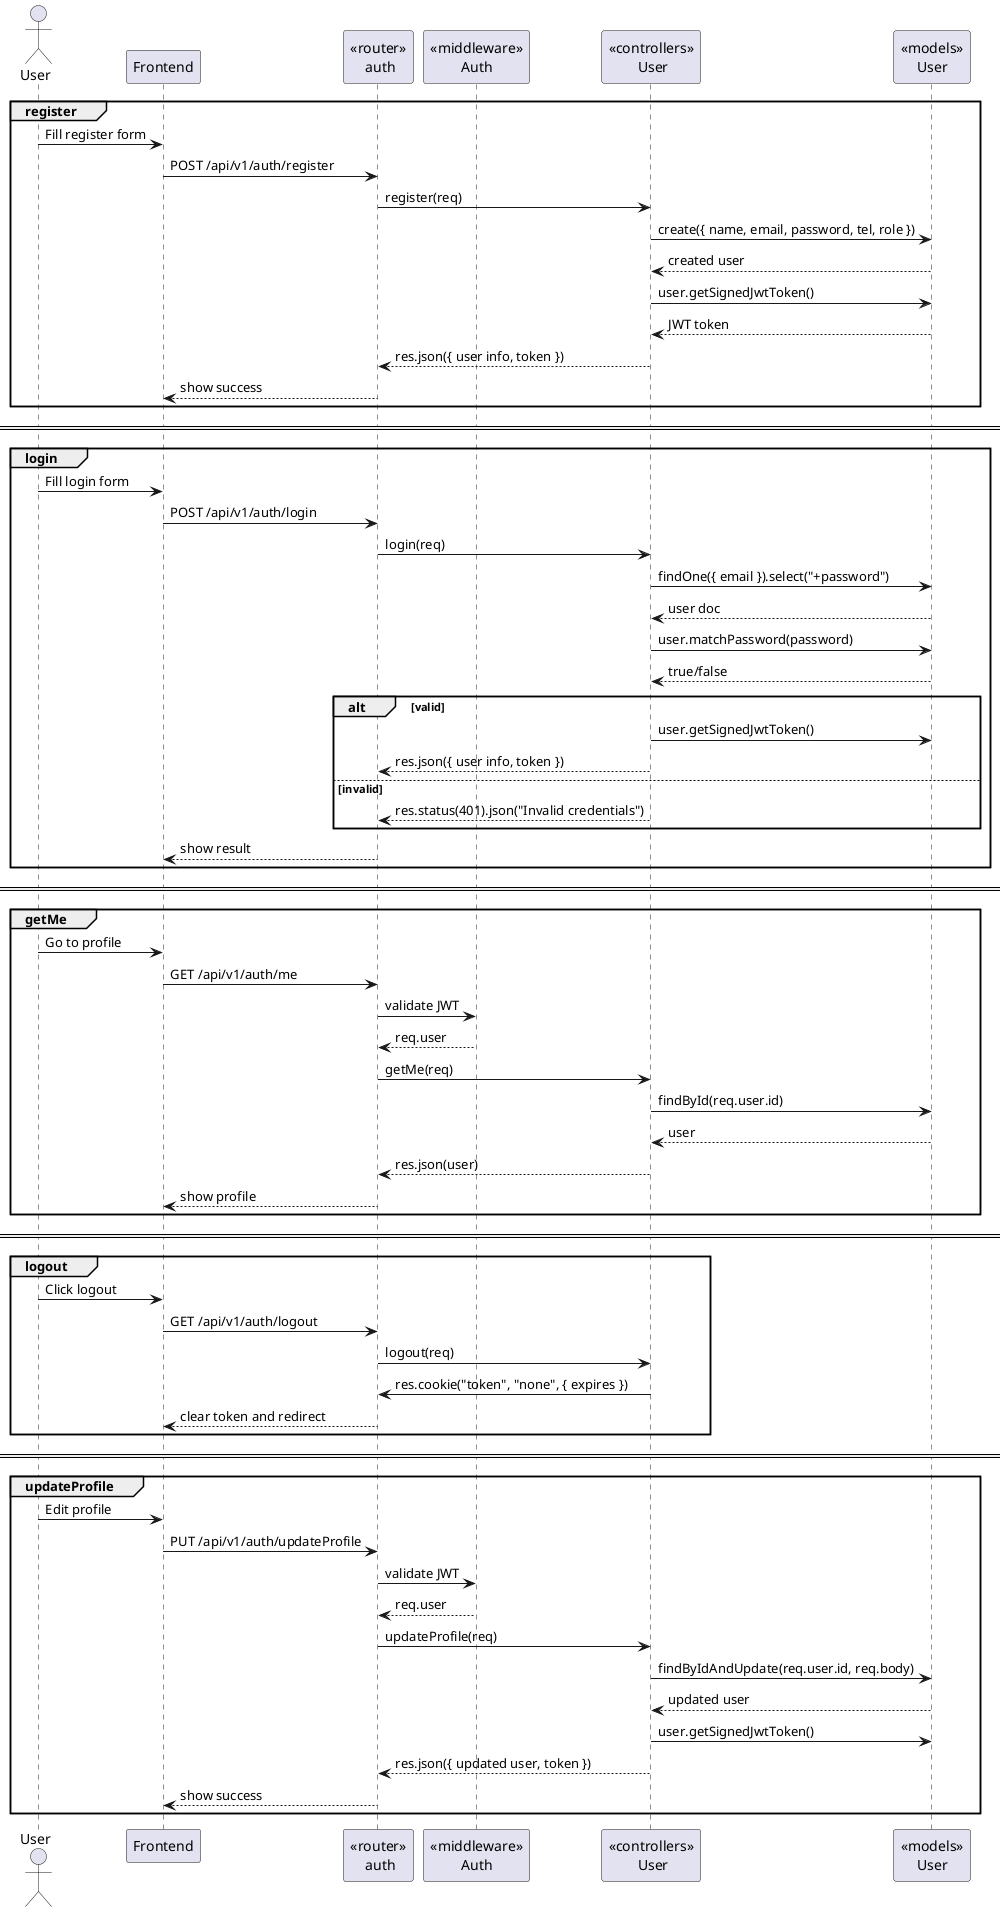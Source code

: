 @startuml user
actor User
participant "Frontend" as FE
participant "<<router>>\n auth" as Router
participant "<<middleware>>\nAuth" as Auth
participant "<<controllers>>\n User" as Controller
participant "<<models>>\nUser" as UserModel

group register
User -> FE : Fill register form
FE -> Router : POST /api/v1/auth/register
Router -> Controller : register(req)
Controller -> UserModel : create({ name, email, password, tel, role })
UserModel --> Controller : created user
Controller -> UserModel : user.getSignedJwtToken()
UserModel --> Controller : JWT token
Controller --> Router : res.json({ user info, token })
Router --> FE : show success
end

== ==

group login
User -> FE : Fill login form
FE -> Router : POST /api/v1/auth/login
Router -> Controller : login(req)
Controller -> UserModel : findOne({ email }).select("+password")
UserModel --> Controller : user doc
Controller -> UserModel : user.matchPassword(password)
UserModel --> Controller : true/false
alt valid
  Controller -> UserModel : user.getSignedJwtToken()
  Controller --> Router : res.json({ user info, token })
else invalid
  Controller --> Router : res.status(401).json("Invalid credentials")
end
Router --> FE : show result
end

== ==

group getMe
User -> FE : Go to profile
FE -> Router : GET /api/v1/auth/me
Router -> Auth : validate JWT
Auth --> Router : req.user
Router -> Controller : getMe(req)
Controller -> UserModel : findById(req.user.id)
UserModel --> Controller : user
Controller --> Router : res.json(user)
Router --> FE : show profile
end

== ==

group logout
User -> FE : Click logout
FE -> Router : GET /api/v1/auth/logout
Router -> Controller : logout(req)
Controller -> Router : res.cookie("token", "none", { expires })
Router --> FE : clear token and redirect
end

== ==

group updateProfile
User -> FE : Edit profile
FE -> Router : PUT /api/v1/auth/updateProfile
Router -> Auth : validate JWT
Auth --> Router : req.user
Router -> Controller : updateProfile(req)
Controller -> UserModel : findByIdAndUpdate(req.user.id, req.body)
UserModel --> Controller : updated user
Controller -> UserModel : user.getSignedJwtToken()
Controller --> Router : res.json({ updated user, token })
Router --> FE : show success
end

@enduml
